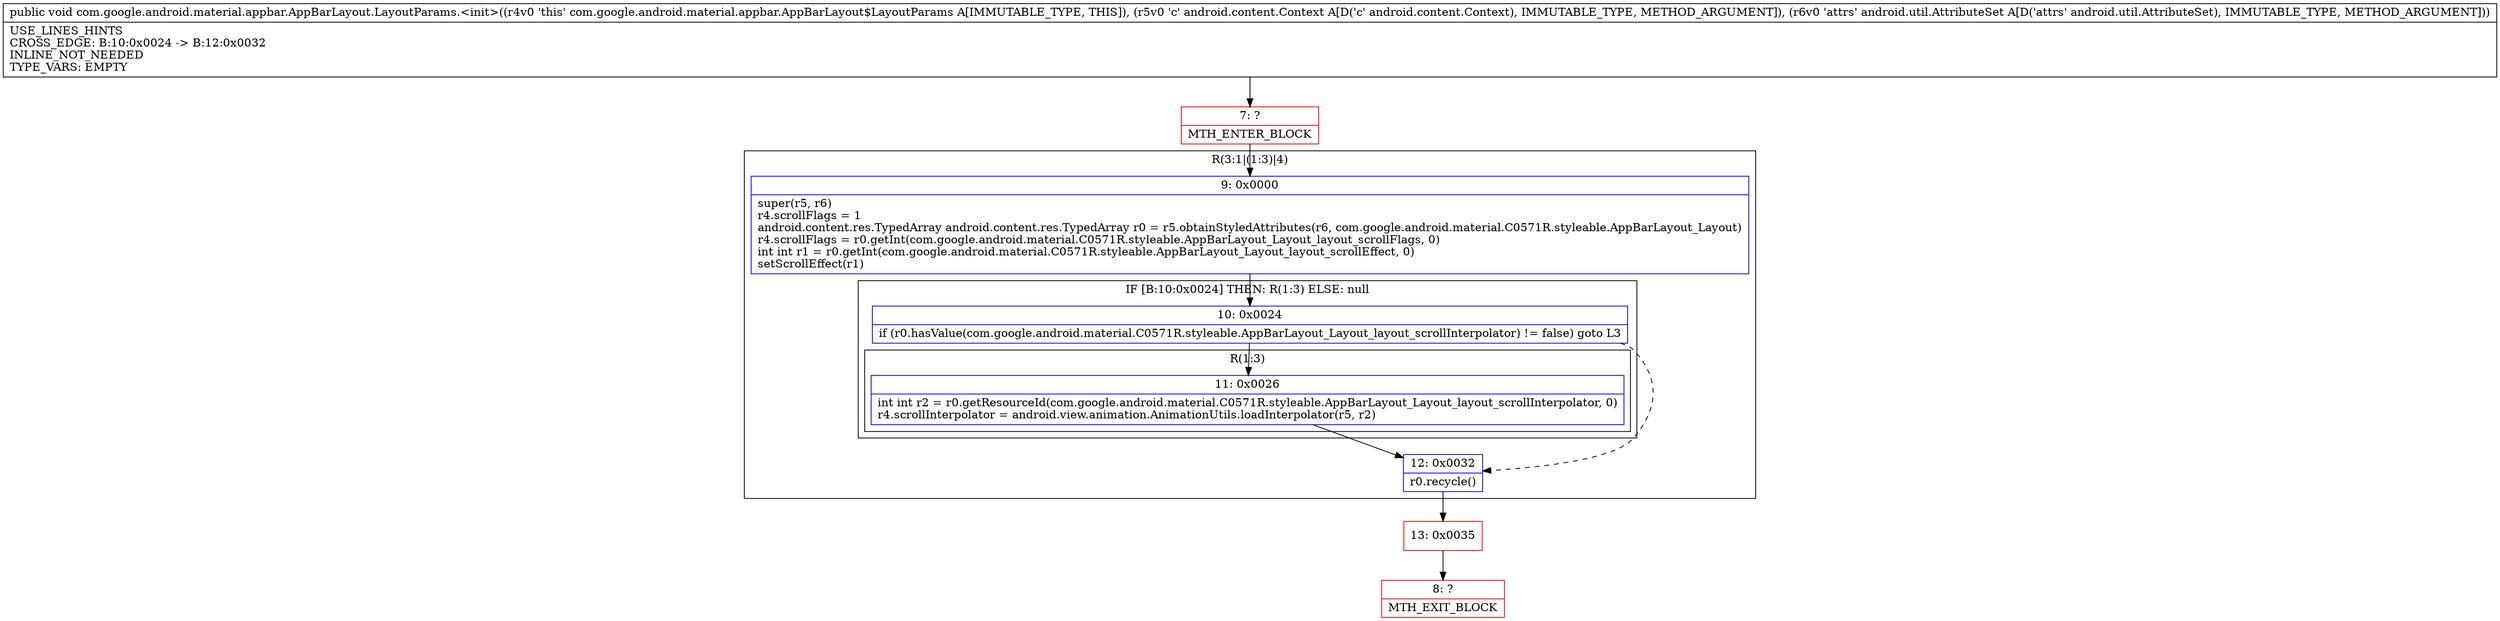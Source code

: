 digraph "CFG forcom.google.android.material.appbar.AppBarLayout.LayoutParams.\<init\>(Landroid\/content\/Context;Landroid\/util\/AttributeSet;)V" {
subgraph cluster_Region_448676362 {
label = "R(3:1|(1:3)|4)";
node [shape=record,color=blue];
Node_9 [shape=record,label="{9\:\ 0x0000|super(r5, r6)\lr4.scrollFlags = 1\landroid.content.res.TypedArray android.content.res.TypedArray r0 = r5.obtainStyledAttributes(r6, com.google.android.material.C0571R.styleable.AppBarLayout_Layout)\lr4.scrollFlags = r0.getInt(com.google.android.material.C0571R.styleable.AppBarLayout_Layout_layout_scrollFlags, 0)\lint int r1 = r0.getInt(com.google.android.material.C0571R.styleable.AppBarLayout_Layout_layout_scrollEffect, 0)\lsetScrollEffect(r1)\l}"];
subgraph cluster_IfRegion_1473992542 {
label = "IF [B:10:0x0024] THEN: R(1:3) ELSE: null";
node [shape=record,color=blue];
Node_10 [shape=record,label="{10\:\ 0x0024|if (r0.hasValue(com.google.android.material.C0571R.styleable.AppBarLayout_Layout_layout_scrollInterpolator) != false) goto L3\l}"];
subgraph cluster_Region_643045622 {
label = "R(1:3)";
node [shape=record,color=blue];
Node_11 [shape=record,label="{11\:\ 0x0026|int int r2 = r0.getResourceId(com.google.android.material.C0571R.styleable.AppBarLayout_Layout_layout_scrollInterpolator, 0)\lr4.scrollInterpolator = android.view.animation.AnimationUtils.loadInterpolator(r5, r2)\l}"];
}
}
Node_12 [shape=record,label="{12\:\ 0x0032|r0.recycle()\l}"];
}
Node_7 [shape=record,color=red,label="{7\:\ ?|MTH_ENTER_BLOCK\l}"];
Node_13 [shape=record,color=red,label="{13\:\ 0x0035}"];
Node_8 [shape=record,color=red,label="{8\:\ ?|MTH_EXIT_BLOCK\l}"];
MethodNode[shape=record,label="{public void com.google.android.material.appbar.AppBarLayout.LayoutParams.\<init\>((r4v0 'this' com.google.android.material.appbar.AppBarLayout$LayoutParams A[IMMUTABLE_TYPE, THIS]), (r5v0 'c' android.content.Context A[D('c' android.content.Context), IMMUTABLE_TYPE, METHOD_ARGUMENT]), (r6v0 'attrs' android.util.AttributeSet A[D('attrs' android.util.AttributeSet), IMMUTABLE_TYPE, METHOD_ARGUMENT]))  | USE_LINES_HINTS\lCROSS_EDGE: B:10:0x0024 \-\> B:12:0x0032\lINLINE_NOT_NEEDED\lTYPE_VARS: EMPTY\l}"];
MethodNode -> Node_7;Node_9 -> Node_10;
Node_10 -> Node_11;
Node_10 -> Node_12[style=dashed];
Node_11 -> Node_12;
Node_12 -> Node_13;
Node_7 -> Node_9;
Node_13 -> Node_8;
}

